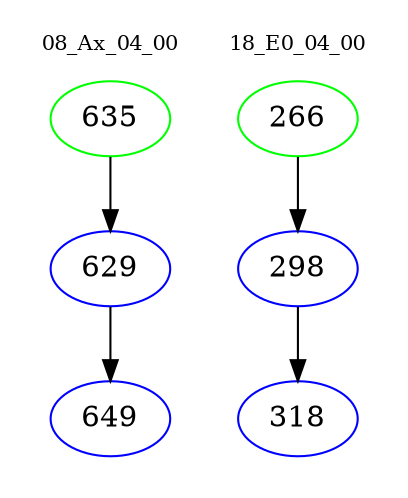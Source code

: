 digraph{
subgraph cluster_0 {
color = white
label = "08_Ax_04_00";
fontsize=10;
T0_635 [label="635", color="green"]
T0_635 -> T0_629 [color="black"]
T0_629 [label="629", color="blue"]
T0_629 -> T0_649 [color="black"]
T0_649 [label="649", color="blue"]
}
subgraph cluster_1 {
color = white
label = "18_E0_04_00";
fontsize=10;
T1_266 [label="266", color="green"]
T1_266 -> T1_298 [color="black"]
T1_298 [label="298", color="blue"]
T1_298 -> T1_318 [color="black"]
T1_318 [label="318", color="blue"]
}
}
